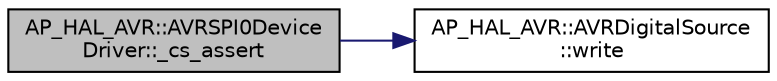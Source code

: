 digraph "AP_HAL_AVR::AVRSPI0DeviceDriver::_cs_assert"
{
 // INTERACTIVE_SVG=YES
  edge [fontname="Helvetica",fontsize="10",labelfontname="Helvetica",labelfontsize="10"];
  node [fontname="Helvetica",fontsize="10",shape=record];
  rankdir="LR";
  Node1 [label="AP_HAL_AVR::AVRSPI0Device\lDriver::_cs_assert",height=0.2,width=0.4,color="black", fillcolor="grey75", style="filled" fontcolor="black"];
  Node1 -> Node2 [color="midnightblue",fontsize="10",style="solid",fontname="Helvetica"];
  Node2 [label="AP_HAL_AVR::AVRDigitalSource\l::write",height=0.2,width=0.4,color="black", fillcolor="white", style="filled",URL="$classAP__HAL__AVR_1_1AVRDigitalSource.html#aa065a455fc3c86c97d8479373e88eadd"];
}
